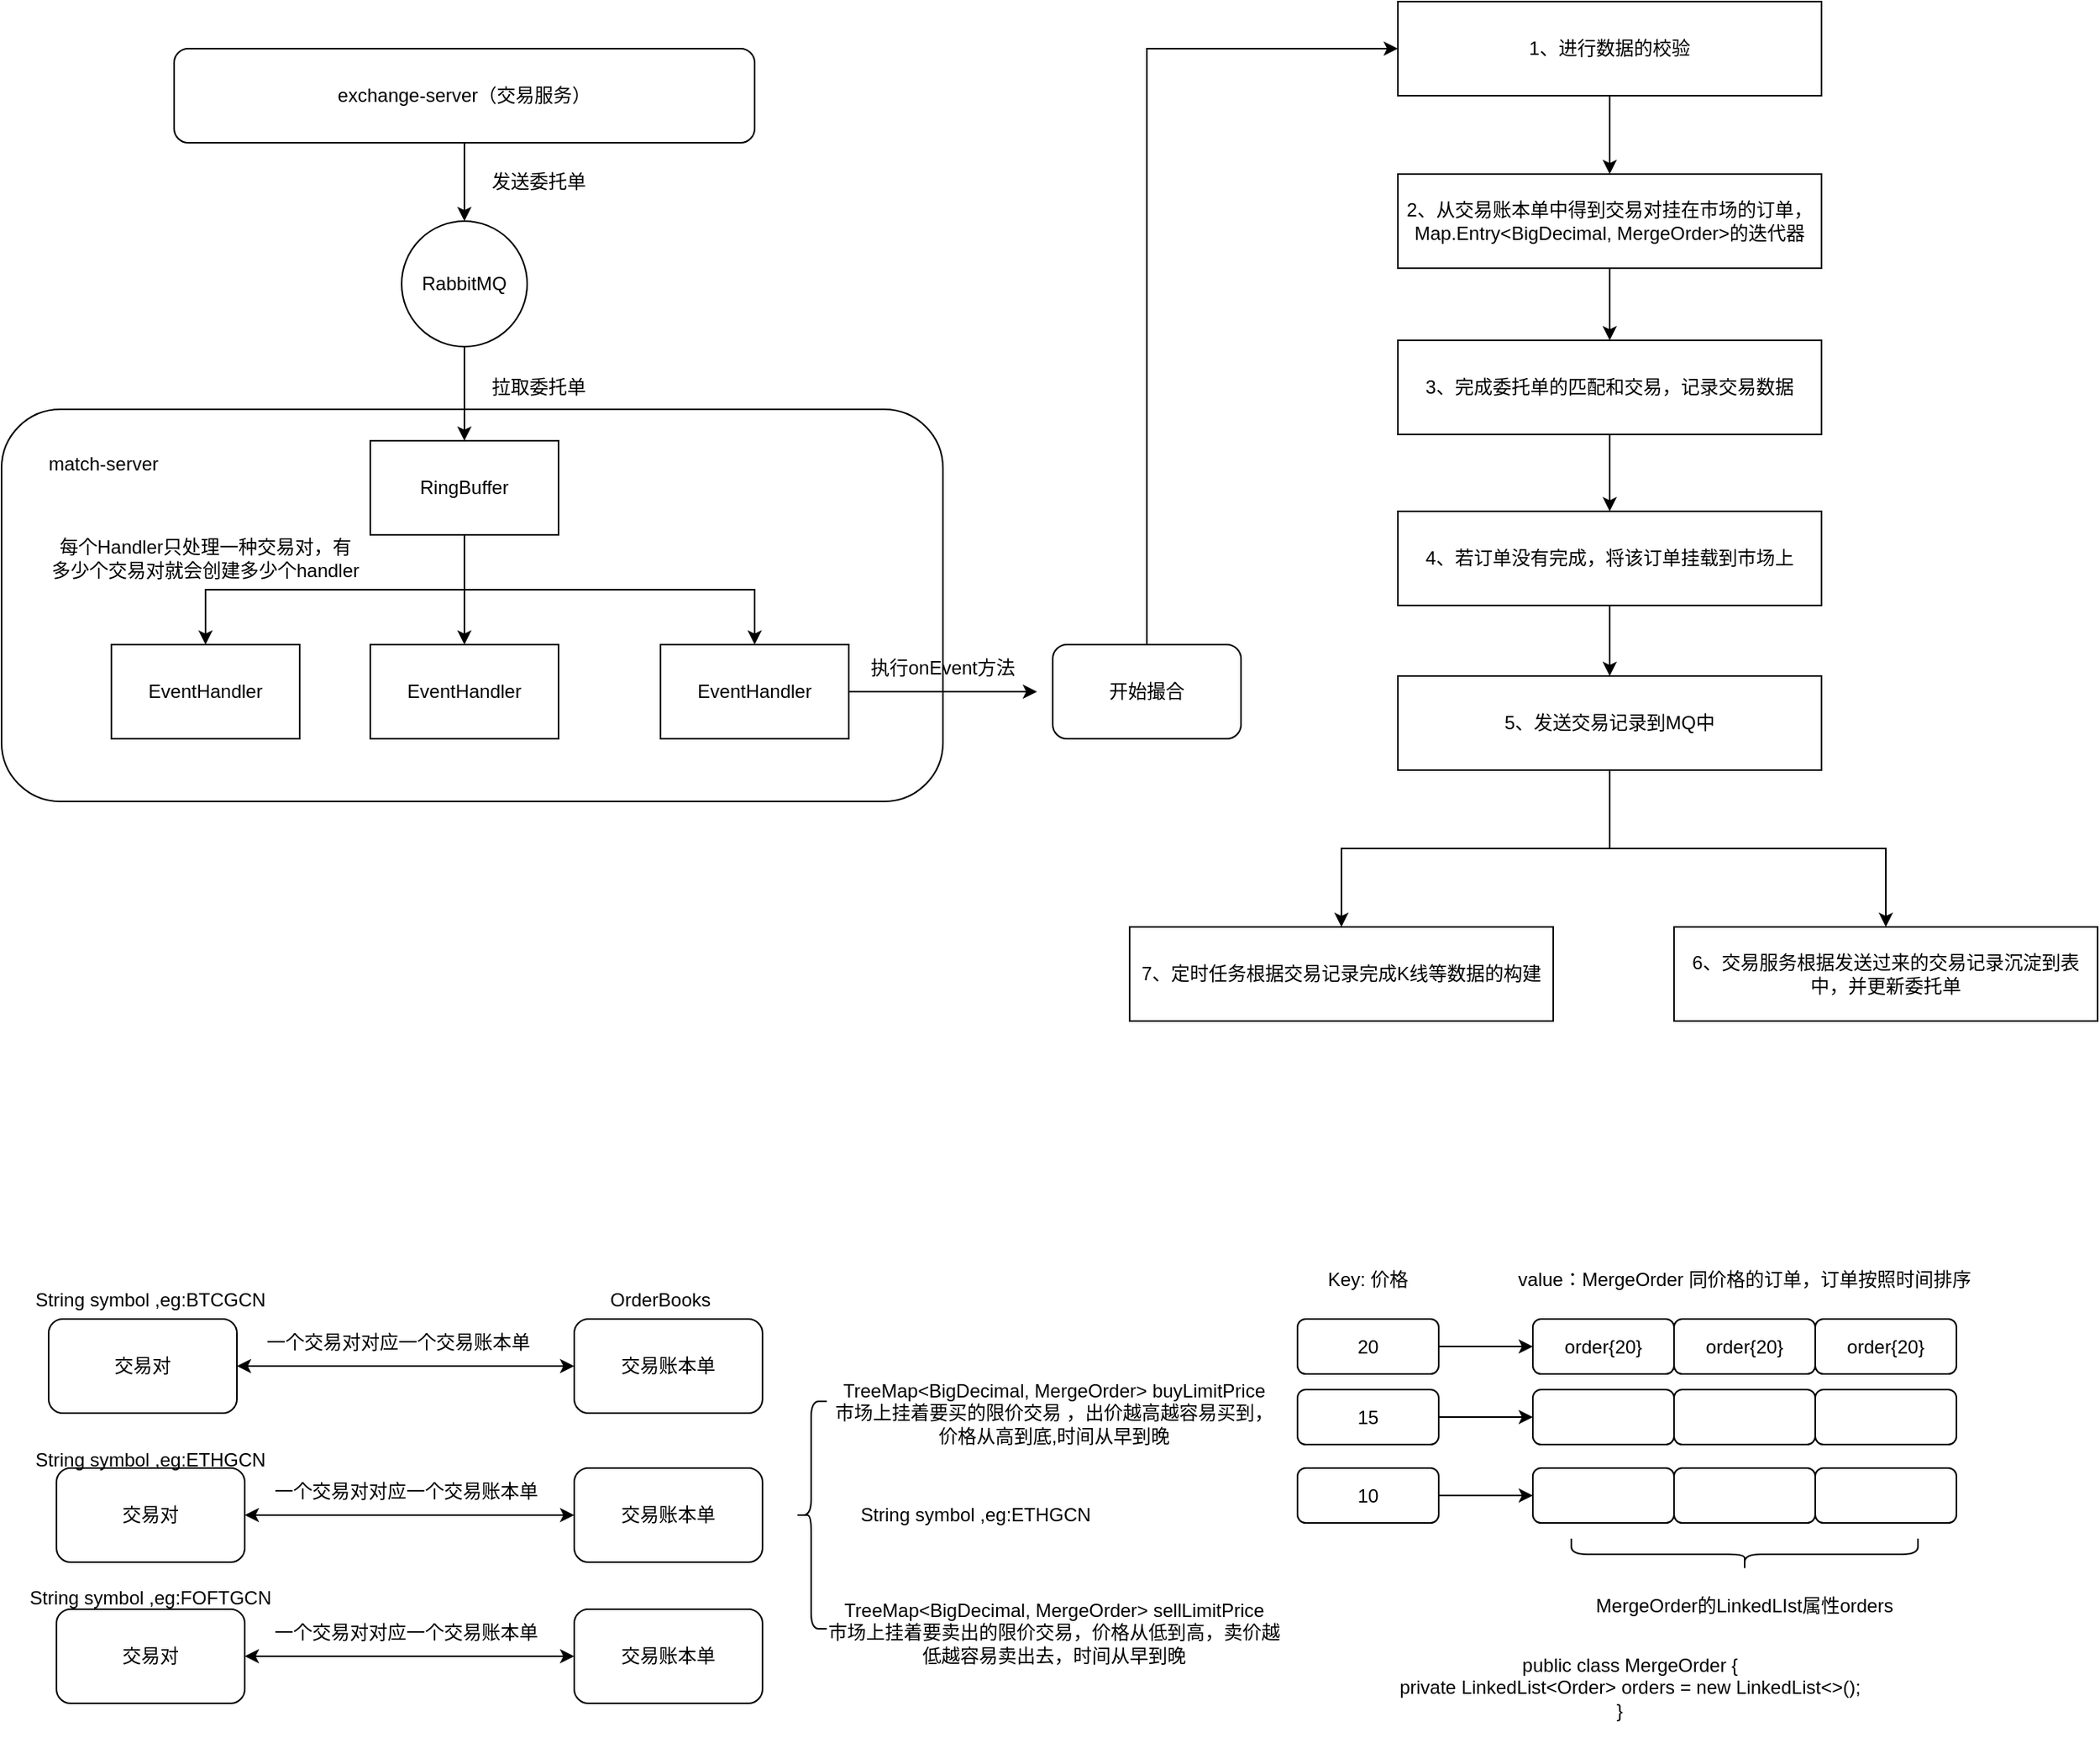 <mxfile version="21.6.8" type="github">
  <diagram name="第 1 页" id="LZYfN8Qb-46NnNl3OFI-">
    <mxGraphModel dx="1689" dy="1982" grid="1" gridSize="10" guides="1" tooltips="1" connect="1" arrows="1" fold="1" page="1" pageScale="1" pageWidth="827" pageHeight="1169" math="0" shadow="0">
      <root>
        <mxCell id="0" />
        <mxCell id="1" parent="0" />
        <mxCell id="YOYZqp5rT2E9GzHTg75s-17" value="" style="rounded=1;whiteSpace=wrap;html=1;" vertex="1" parent="1">
          <mxGeometry x="140" y="250" width="600" height="250" as="geometry" />
        </mxCell>
        <mxCell id="YOYZqp5rT2E9GzHTg75s-16" style="edgeStyle=orthogonalEdgeStyle;rounded=0;orthogonalLoop=1;jettySize=auto;html=1;exitX=0.5;exitY=1;exitDx=0;exitDy=0;entryX=0.5;entryY=0;entryDx=0;entryDy=0;" edge="1" parent="1" source="YOYZqp5rT2E9GzHTg75s-1" target="YOYZqp5rT2E9GzHTg75s-2">
          <mxGeometry relative="1" as="geometry" />
        </mxCell>
        <mxCell id="YOYZqp5rT2E9GzHTg75s-1" value="exchange-server（交易服务）" style="rounded=1;whiteSpace=wrap;html=1;" vertex="1" parent="1">
          <mxGeometry x="250" y="20" width="370" height="60" as="geometry" />
        </mxCell>
        <mxCell id="YOYZqp5rT2E9GzHTg75s-19" style="edgeStyle=orthogonalEdgeStyle;rounded=0;orthogonalLoop=1;jettySize=auto;html=1;exitX=0.5;exitY=1;exitDx=0;exitDy=0;entryX=0.5;entryY=0;entryDx=0;entryDy=0;" edge="1" parent="1" source="YOYZqp5rT2E9GzHTg75s-2" target="YOYZqp5rT2E9GzHTg75s-9">
          <mxGeometry relative="1" as="geometry" />
        </mxCell>
        <mxCell id="YOYZqp5rT2E9GzHTg75s-2" value="RabbitMQ" style="ellipse;whiteSpace=wrap;html=1;aspect=fixed;" vertex="1" parent="1">
          <mxGeometry x="395" y="130" width="80" height="80" as="geometry" />
        </mxCell>
        <mxCell id="YOYZqp5rT2E9GzHTg75s-20" style="edgeStyle=orthogonalEdgeStyle;rounded=0;orthogonalLoop=1;jettySize=auto;html=1;exitX=0.5;exitY=1;exitDx=0;exitDy=0;entryX=0.5;entryY=0;entryDx=0;entryDy=0;" edge="1" parent="1" source="YOYZqp5rT2E9GzHTg75s-9" target="YOYZqp5rT2E9GzHTg75s-13">
          <mxGeometry relative="1" as="geometry" />
        </mxCell>
        <mxCell id="YOYZqp5rT2E9GzHTg75s-21" style="edgeStyle=orthogonalEdgeStyle;rounded=0;orthogonalLoop=1;jettySize=auto;html=1;exitX=0.5;exitY=1;exitDx=0;exitDy=0;" edge="1" parent="1" source="YOYZqp5rT2E9GzHTg75s-9" target="YOYZqp5rT2E9GzHTg75s-14">
          <mxGeometry relative="1" as="geometry" />
        </mxCell>
        <mxCell id="YOYZqp5rT2E9GzHTg75s-22" style="edgeStyle=orthogonalEdgeStyle;rounded=0;orthogonalLoop=1;jettySize=auto;html=1;exitX=0.5;exitY=1;exitDx=0;exitDy=0;" edge="1" parent="1" source="YOYZqp5rT2E9GzHTg75s-9" target="YOYZqp5rT2E9GzHTg75s-15">
          <mxGeometry relative="1" as="geometry" />
        </mxCell>
        <mxCell id="YOYZqp5rT2E9GzHTg75s-9" value="RingBuffer" style="rounded=0;whiteSpace=wrap;html=1;" vertex="1" parent="1">
          <mxGeometry x="375" y="270" width="120" height="60" as="geometry" />
        </mxCell>
        <mxCell id="YOYZqp5rT2E9GzHTg75s-13" value="EventHandler" style="rounded=0;whiteSpace=wrap;html=1;" vertex="1" parent="1">
          <mxGeometry x="210" y="400" width="120" height="60" as="geometry" />
        </mxCell>
        <mxCell id="YOYZqp5rT2E9GzHTg75s-14" value="EventHandler" style="rounded=0;whiteSpace=wrap;html=1;" vertex="1" parent="1">
          <mxGeometry x="375" y="400" width="120" height="60" as="geometry" />
        </mxCell>
        <mxCell id="YOYZqp5rT2E9GzHTg75s-98" style="edgeStyle=orthogonalEdgeStyle;rounded=0;orthogonalLoop=1;jettySize=auto;html=1;exitX=1;exitY=0.5;exitDx=0;exitDy=0;entryX=0;entryY=0.5;entryDx=0;entryDy=0;" edge="1" parent="1" source="YOYZqp5rT2E9GzHTg75s-15">
          <mxGeometry relative="1" as="geometry">
            <mxPoint x="800" y="430" as="targetPoint" />
          </mxGeometry>
        </mxCell>
        <mxCell id="YOYZqp5rT2E9GzHTg75s-15" value="EventHandler" style="rounded=0;whiteSpace=wrap;html=1;" vertex="1" parent="1">
          <mxGeometry x="560" y="400" width="120" height="60" as="geometry" />
        </mxCell>
        <mxCell id="YOYZqp5rT2E9GzHTg75s-18" value="match-server" style="text;html=1;strokeColor=none;fillColor=none;align=center;verticalAlign=middle;whiteSpace=wrap;rounded=0;" vertex="1" parent="1">
          <mxGeometry x="140" y="270" width="130" height="30" as="geometry" />
        </mxCell>
        <mxCell id="YOYZqp5rT2E9GzHTg75s-23" value="每个Handler只处理一种交易对，有多少个交易对就会创建多少个handler" style="text;html=1;strokeColor=none;fillColor=none;align=center;verticalAlign=middle;whiteSpace=wrap;rounded=0;" vertex="1" parent="1">
          <mxGeometry x="170" y="330" width="200" height="30" as="geometry" />
        </mxCell>
        <mxCell id="YOYZqp5rT2E9GzHTg75s-24" value="交易对" style="rounded=1;whiteSpace=wrap;html=1;" vertex="1" parent="1">
          <mxGeometry x="170" y="830" width="120" height="60" as="geometry" />
        </mxCell>
        <mxCell id="YOYZqp5rT2E9GzHTg75s-25" value="交易账本单" style="rounded=1;whiteSpace=wrap;html=1;" vertex="1" parent="1">
          <mxGeometry x="505" y="830" width="120" height="60" as="geometry" />
        </mxCell>
        <mxCell id="YOYZqp5rT2E9GzHTg75s-27" value="" style="endArrow=classic;startArrow=classic;html=1;rounded=0;entryX=0;entryY=0.5;entryDx=0;entryDy=0;exitX=1;exitY=0.5;exitDx=0;exitDy=0;" edge="1" parent="1" source="YOYZqp5rT2E9GzHTg75s-24" target="YOYZqp5rT2E9GzHTg75s-25">
          <mxGeometry width="50" height="50" relative="1" as="geometry">
            <mxPoint x="290" y="865" as="sourcePoint" />
            <mxPoint x="340" y="815" as="targetPoint" />
          </mxGeometry>
        </mxCell>
        <mxCell id="YOYZqp5rT2E9GzHTg75s-28" value="一个交易对对应一个交易账本单" style="text;html=1;strokeColor=none;fillColor=none;align=center;verticalAlign=middle;whiteSpace=wrap;rounded=0;" vertex="1" parent="1">
          <mxGeometry x="300" y="830" width="186" height="30" as="geometry" />
        </mxCell>
        <mxCell id="YOYZqp5rT2E9GzHTg75s-37" value="交易对" style="rounded=1;whiteSpace=wrap;html=1;" vertex="1" parent="1">
          <mxGeometry x="175" y="925" width="120" height="60" as="geometry" />
        </mxCell>
        <mxCell id="YOYZqp5rT2E9GzHTg75s-38" value="交易账本单" style="rounded=1;whiteSpace=wrap;html=1;" vertex="1" parent="1">
          <mxGeometry x="505" y="925" width="120" height="60" as="geometry" />
        </mxCell>
        <mxCell id="YOYZqp5rT2E9GzHTg75s-39" value="" style="endArrow=classic;startArrow=classic;html=1;rounded=0;entryX=0;entryY=0.5;entryDx=0;entryDy=0;exitX=1;exitY=0.5;exitDx=0;exitDy=0;" edge="1" parent="1" source="YOYZqp5rT2E9GzHTg75s-37" target="YOYZqp5rT2E9GzHTg75s-38">
          <mxGeometry width="50" height="50" relative="1" as="geometry">
            <mxPoint x="295" y="960" as="sourcePoint" />
            <mxPoint x="345" y="910" as="targetPoint" />
          </mxGeometry>
        </mxCell>
        <mxCell id="YOYZqp5rT2E9GzHTg75s-40" value="一个交易对对应一个交易账本单" style="text;html=1;strokeColor=none;fillColor=none;align=center;verticalAlign=middle;whiteSpace=wrap;rounded=0;" vertex="1" parent="1">
          <mxGeometry x="305" y="925" width="186" height="30" as="geometry" />
        </mxCell>
        <mxCell id="YOYZqp5rT2E9GzHTg75s-41" value="交易对" style="rounded=1;whiteSpace=wrap;html=1;" vertex="1" parent="1">
          <mxGeometry x="175" y="1015" width="120" height="60" as="geometry" />
        </mxCell>
        <mxCell id="YOYZqp5rT2E9GzHTg75s-42" value="交易账本单" style="rounded=1;whiteSpace=wrap;html=1;" vertex="1" parent="1">
          <mxGeometry x="505" y="1015" width="120" height="60" as="geometry" />
        </mxCell>
        <mxCell id="YOYZqp5rT2E9GzHTg75s-43" value="" style="endArrow=classic;startArrow=classic;html=1;rounded=0;entryX=0;entryY=0.5;entryDx=0;entryDy=0;exitX=1;exitY=0.5;exitDx=0;exitDy=0;" edge="1" parent="1" source="YOYZqp5rT2E9GzHTg75s-41" target="YOYZqp5rT2E9GzHTg75s-42">
          <mxGeometry width="50" height="50" relative="1" as="geometry">
            <mxPoint x="295" y="1050" as="sourcePoint" />
            <mxPoint x="345" y="1000" as="targetPoint" />
          </mxGeometry>
        </mxCell>
        <mxCell id="YOYZqp5rT2E9GzHTg75s-44" value="一个交易对对应一个交易账本单" style="text;html=1;strokeColor=none;fillColor=none;align=center;verticalAlign=middle;whiteSpace=wrap;rounded=0;" vertex="1" parent="1">
          <mxGeometry x="305" y="1015" width="186" height="30" as="geometry" />
        </mxCell>
        <mxCell id="YOYZqp5rT2E9GzHTg75s-45" value="String symbol ,eg:BTCGCN" style="text;html=1;strokeColor=none;fillColor=none;align=center;verticalAlign=middle;whiteSpace=wrap;rounded=0;" vertex="1" parent="1">
          <mxGeometry x="150" y="803.07" width="170" height="30" as="geometry" />
        </mxCell>
        <mxCell id="YOYZqp5rT2E9GzHTg75s-46" value="String symbol ,eg:ETHGCN" style="text;html=1;strokeColor=none;fillColor=none;align=center;verticalAlign=middle;whiteSpace=wrap;rounded=0;" vertex="1" parent="1">
          <mxGeometry x="150" y="905" width="170" height="30" as="geometry" />
        </mxCell>
        <mxCell id="YOYZqp5rT2E9GzHTg75s-47" value="String symbol ,eg:FOFTGCN" style="text;html=1;strokeColor=none;fillColor=none;align=center;verticalAlign=middle;whiteSpace=wrap;rounded=0;" vertex="1" parent="1">
          <mxGeometry x="150" y="992.5" width="170" height="30" as="geometry" />
        </mxCell>
        <mxCell id="YOYZqp5rT2E9GzHTg75s-50" value="" style="shape=curlyBracket;whiteSpace=wrap;html=1;rounded=1;labelPosition=left;verticalLabelPosition=middle;align=right;verticalAlign=middle;" vertex="1" parent="1">
          <mxGeometry x="646" y="882.5" width="20" height="145" as="geometry" />
        </mxCell>
        <mxCell id="YOYZqp5rT2E9GzHTg75s-51" value="TreeMap&amp;lt;BigDecimal, MergeOrder&amp;gt; buyLimitPrice&lt;br&gt;市场上挂着要买的限价交易 ，出价越高越容易买到，价格从高到底,时间从早到晚" style="text;html=1;strokeColor=none;fillColor=none;align=center;verticalAlign=middle;whiteSpace=wrap;rounded=0;" vertex="1" parent="1">
          <mxGeometry x="666" y="875" width="290" height="30" as="geometry" />
        </mxCell>
        <mxCell id="YOYZqp5rT2E9GzHTg75s-52" value="String symbol ,eg:ETHGCN" style="text;html=1;strokeColor=none;fillColor=none;align=center;verticalAlign=middle;whiteSpace=wrap;rounded=0;" vertex="1" parent="1">
          <mxGeometry x="676" y="940" width="170" height="30" as="geometry" />
        </mxCell>
        <mxCell id="YOYZqp5rT2E9GzHTg75s-53" value="TreeMap&amp;lt;BigDecimal, MergeOrder&amp;gt; sellLimitPrice&lt;br&gt;市场上挂着要卖出的限价交易，价格从低到高，卖价越低越容易卖出去，时间从早到晚" style="text;html=1;strokeColor=none;fillColor=none;align=center;verticalAlign=middle;whiteSpace=wrap;rounded=0;" vertex="1" parent="1">
          <mxGeometry x="666" y="1015" width="290" height="30" as="geometry" />
        </mxCell>
        <mxCell id="YOYZqp5rT2E9GzHTg75s-68" style="edgeStyle=orthogonalEdgeStyle;rounded=0;orthogonalLoop=1;jettySize=auto;html=1;exitX=1;exitY=0.5;exitDx=0;exitDy=0;entryX=0;entryY=0.5;entryDx=0;entryDy=0;" edge="1" parent="1" source="YOYZqp5rT2E9GzHTg75s-54" target="YOYZqp5rT2E9GzHTg75s-57">
          <mxGeometry relative="1" as="geometry" />
        </mxCell>
        <mxCell id="YOYZqp5rT2E9GzHTg75s-54" value="20" style="rounded=1;whiteSpace=wrap;html=1;" vertex="1" parent="1">
          <mxGeometry x="966" y="830" width="90" height="35" as="geometry" />
        </mxCell>
        <mxCell id="YOYZqp5rT2E9GzHTg75s-70" style="edgeStyle=orthogonalEdgeStyle;rounded=0;orthogonalLoop=1;jettySize=auto;html=1;exitX=1;exitY=0.5;exitDx=0;exitDy=0;" edge="1" parent="1" source="YOYZqp5rT2E9GzHTg75s-55" target="YOYZqp5rT2E9GzHTg75s-58">
          <mxGeometry relative="1" as="geometry" />
        </mxCell>
        <mxCell id="YOYZqp5rT2E9GzHTg75s-55" value="10" style="rounded=1;whiteSpace=wrap;html=1;" vertex="1" parent="1">
          <mxGeometry x="966" y="925" width="90" height="35" as="geometry" />
        </mxCell>
        <mxCell id="YOYZqp5rT2E9GzHTg75s-69" style="edgeStyle=orthogonalEdgeStyle;rounded=0;orthogonalLoop=1;jettySize=auto;html=1;exitX=1;exitY=0.5;exitDx=0;exitDy=0;entryX=0;entryY=0.5;entryDx=0;entryDy=0;" edge="1" parent="1" source="YOYZqp5rT2E9GzHTg75s-56" target="YOYZqp5rT2E9GzHTg75s-59">
          <mxGeometry relative="1" as="geometry" />
        </mxCell>
        <mxCell id="YOYZqp5rT2E9GzHTg75s-56" value="15" style="rounded=1;whiteSpace=wrap;html=1;" vertex="1" parent="1">
          <mxGeometry x="966" y="875" width="90" height="35" as="geometry" />
        </mxCell>
        <mxCell id="YOYZqp5rT2E9GzHTg75s-57" value="order{20}" style="rounded=1;whiteSpace=wrap;html=1;" vertex="1" parent="1">
          <mxGeometry x="1116" y="830" width="90" height="35" as="geometry" />
        </mxCell>
        <mxCell id="YOYZqp5rT2E9GzHTg75s-58" value="" style="rounded=1;whiteSpace=wrap;html=1;" vertex="1" parent="1">
          <mxGeometry x="1116" y="925" width="90" height="35" as="geometry" />
        </mxCell>
        <mxCell id="YOYZqp5rT2E9GzHTg75s-59" value="" style="rounded=1;whiteSpace=wrap;html=1;" vertex="1" parent="1">
          <mxGeometry x="1116" y="875" width="90" height="35" as="geometry" />
        </mxCell>
        <mxCell id="YOYZqp5rT2E9GzHTg75s-60" value="order{20}" style="rounded=1;whiteSpace=wrap;html=1;" vertex="1" parent="1">
          <mxGeometry x="1206" y="830" width="90" height="35" as="geometry" />
        </mxCell>
        <mxCell id="YOYZqp5rT2E9GzHTg75s-61" value="" style="rounded=1;whiteSpace=wrap;html=1;" vertex="1" parent="1">
          <mxGeometry x="1206" y="925" width="90" height="35" as="geometry" />
        </mxCell>
        <mxCell id="YOYZqp5rT2E9GzHTg75s-62" value="" style="rounded=1;whiteSpace=wrap;html=1;" vertex="1" parent="1">
          <mxGeometry x="1206" y="875" width="90" height="35" as="geometry" />
        </mxCell>
        <mxCell id="YOYZqp5rT2E9GzHTg75s-63" value="order{20}" style="rounded=1;whiteSpace=wrap;html=1;" vertex="1" parent="1">
          <mxGeometry x="1296" y="830" width="90" height="35" as="geometry" />
        </mxCell>
        <mxCell id="YOYZqp5rT2E9GzHTg75s-64" value="" style="rounded=1;whiteSpace=wrap;html=1;" vertex="1" parent="1">
          <mxGeometry x="1296" y="925" width="90" height="35" as="geometry" />
        </mxCell>
        <mxCell id="YOYZqp5rT2E9GzHTg75s-65" value="" style="rounded=1;whiteSpace=wrap;html=1;" vertex="1" parent="1">
          <mxGeometry x="1296" y="875" width="90" height="35" as="geometry" />
        </mxCell>
        <mxCell id="YOYZqp5rT2E9GzHTg75s-66" value="Key: 价格" style="text;html=1;strokeColor=none;fillColor=none;align=center;verticalAlign=middle;whiteSpace=wrap;rounded=0;" vertex="1" parent="1">
          <mxGeometry x="981" y="790" width="60" height="30" as="geometry" />
        </mxCell>
        <mxCell id="YOYZqp5rT2E9GzHTg75s-67" value="value：MergeOrder 同价格的订单，订单按照时间排序" style="text;html=1;strokeColor=none;fillColor=none;align=center;verticalAlign=middle;whiteSpace=wrap;rounded=0;" vertex="1" parent="1">
          <mxGeometry x="1101" y="790" width="300" height="30" as="geometry" />
        </mxCell>
        <mxCell id="YOYZqp5rT2E9GzHTg75s-72" value="&lt;div&gt;public class MergeOrder {&lt;/div&gt;&lt;div&gt;&amp;nbsp; &amp;nbsp; private LinkedList&amp;lt;Order&amp;gt; orders = new LinkedList&amp;lt;&amp;gt;();&amp;nbsp; &amp;nbsp;&amp;nbsp;&lt;/div&gt;&lt;div&gt;}&amp;nbsp; &amp;nbsp;&amp;nbsp;&lt;/div&gt;" style="text;html=1;strokeColor=none;fillColor=none;align=center;verticalAlign=middle;whiteSpace=wrap;rounded=0;" vertex="1" parent="1">
          <mxGeometry x="983" y="1027.5" width="390" height="75" as="geometry" />
        </mxCell>
        <mxCell id="YOYZqp5rT2E9GzHTg75s-77" value="" style="shape=curlyBracket;whiteSpace=wrap;html=1;rounded=1;flipH=1;labelPosition=right;verticalLabelPosition=middle;align=left;verticalAlign=middle;direction=north;" vertex="1" parent="1">
          <mxGeometry x="1140.54" y="970" width="220.93" height="20" as="geometry" />
        </mxCell>
        <mxCell id="YOYZqp5rT2E9GzHTg75s-90" value="MergeOrder的LinkedLIst属性orders" style="text;html=1;strokeColor=none;fillColor=none;align=center;verticalAlign=middle;whiteSpace=wrap;rounded=0;" vertex="1" parent="1">
          <mxGeometry x="1129" y="997.5" width="244" height="30" as="geometry" />
        </mxCell>
        <mxCell id="YOYZqp5rT2E9GzHTg75s-91" value="发送委托单" style="text;html=1;strokeColor=none;fillColor=none;align=center;verticalAlign=middle;whiteSpace=wrap;rounded=0;" vertex="1" parent="1">
          <mxGeometry x="445" y="90" width="75" height="30" as="geometry" />
        </mxCell>
        <mxCell id="YOYZqp5rT2E9GzHTg75s-92" value="拉取委托单" style="text;html=1;strokeColor=none;fillColor=none;align=center;verticalAlign=middle;whiteSpace=wrap;rounded=0;" vertex="1" parent="1">
          <mxGeometry x="445" y="221" width="75" height="30" as="geometry" />
        </mxCell>
        <mxCell id="YOYZqp5rT2E9GzHTg75s-94" value="OrderBooks" style="text;html=1;strokeColor=none;fillColor=none;align=center;verticalAlign=middle;whiteSpace=wrap;rounded=0;" vertex="1" parent="1">
          <mxGeometry x="530" y="803.07" width="60" height="30" as="geometry" />
        </mxCell>
        <mxCell id="YOYZqp5rT2E9GzHTg75s-99" value="执行onEvent方法" style="text;html=1;strokeColor=none;fillColor=none;align=center;verticalAlign=middle;whiteSpace=wrap;rounded=0;" vertex="1" parent="1">
          <mxGeometry x="690" y="400" width="100" height="30" as="geometry" />
        </mxCell>
        <mxCell id="YOYZqp5rT2E9GzHTg75s-114" style="edgeStyle=orthogonalEdgeStyle;rounded=0;orthogonalLoop=1;jettySize=auto;html=1;exitX=0.5;exitY=0;exitDx=0;exitDy=0;entryX=0;entryY=0.5;entryDx=0;entryDy=0;" edge="1" parent="1" source="YOYZqp5rT2E9GzHTg75s-112" target="YOYZqp5rT2E9GzHTg75s-116">
          <mxGeometry relative="1" as="geometry">
            <mxPoint x="900.077" y="40" as="targetPoint" />
          </mxGeometry>
        </mxCell>
        <mxCell id="YOYZqp5rT2E9GzHTg75s-112" value="开始撮合" style="rounded=1;whiteSpace=wrap;html=1;" vertex="1" parent="1">
          <mxGeometry x="810" y="400" width="120" height="60" as="geometry" />
        </mxCell>
        <mxCell id="YOYZqp5rT2E9GzHTg75s-118" style="edgeStyle=orthogonalEdgeStyle;rounded=0;orthogonalLoop=1;jettySize=auto;html=1;exitX=0.5;exitY=1;exitDx=0;exitDy=0;entryX=0.5;entryY=0;entryDx=0;entryDy=0;" edge="1" parent="1" source="YOYZqp5rT2E9GzHTg75s-116" target="YOYZqp5rT2E9GzHTg75s-117">
          <mxGeometry relative="1" as="geometry" />
        </mxCell>
        <mxCell id="YOYZqp5rT2E9GzHTg75s-116" value="1、进行数据的校验 " style="rounded=0;whiteSpace=wrap;html=1;" vertex="1" parent="1">
          <mxGeometry x="1030" y="-10" width="270" height="60" as="geometry" />
        </mxCell>
        <mxCell id="YOYZqp5rT2E9GzHTg75s-120" style="edgeStyle=orthogonalEdgeStyle;rounded=0;orthogonalLoop=1;jettySize=auto;html=1;exitX=0.5;exitY=1;exitDx=0;exitDy=0;" edge="1" parent="1" source="YOYZqp5rT2E9GzHTg75s-117" target="YOYZqp5rT2E9GzHTg75s-119">
          <mxGeometry relative="1" as="geometry" />
        </mxCell>
        <mxCell id="YOYZqp5rT2E9GzHTg75s-117" value="2、从交易账本单中得到交易对挂在市场的订单，Map.Entry&amp;lt;BigDecimal, MergeOrder&amp;gt;的迭代器" style="rounded=0;whiteSpace=wrap;html=1;" vertex="1" parent="1">
          <mxGeometry x="1030" y="100" width="270" height="60" as="geometry" />
        </mxCell>
        <mxCell id="YOYZqp5rT2E9GzHTg75s-124" style="edgeStyle=orthogonalEdgeStyle;rounded=0;orthogonalLoop=1;jettySize=auto;html=1;exitX=0.5;exitY=1;exitDx=0;exitDy=0;entryX=0.5;entryY=0;entryDx=0;entryDy=0;" edge="1" parent="1" source="YOYZqp5rT2E9GzHTg75s-119" target="YOYZqp5rT2E9GzHTg75s-121">
          <mxGeometry relative="1" as="geometry" />
        </mxCell>
        <mxCell id="YOYZqp5rT2E9GzHTg75s-119" value="3、完成委托单的匹配和交易，记录交易数据" style="rounded=0;whiteSpace=wrap;html=1;" vertex="1" parent="1">
          <mxGeometry x="1030" y="206" width="270" height="60" as="geometry" />
        </mxCell>
        <mxCell id="YOYZqp5rT2E9GzHTg75s-125" style="edgeStyle=orthogonalEdgeStyle;rounded=0;orthogonalLoop=1;jettySize=auto;html=1;exitX=0.5;exitY=1;exitDx=0;exitDy=0;" edge="1" parent="1" source="YOYZqp5rT2E9GzHTg75s-121" target="YOYZqp5rT2E9GzHTg75s-122">
          <mxGeometry relative="1" as="geometry" />
        </mxCell>
        <mxCell id="YOYZqp5rT2E9GzHTg75s-121" value="4、若订单没有完成，将该订单挂载到市场上" style="rounded=0;whiteSpace=wrap;html=1;" vertex="1" parent="1">
          <mxGeometry x="1030" y="315" width="270" height="60" as="geometry" />
        </mxCell>
        <mxCell id="YOYZqp5rT2E9GzHTg75s-132" style="edgeStyle=orthogonalEdgeStyle;rounded=0;orthogonalLoop=1;jettySize=auto;html=1;exitX=0.5;exitY=1;exitDx=0;exitDy=0;" edge="1" parent="1" source="YOYZqp5rT2E9GzHTg75s-122" target="YOYZqp5rT2E9GzHTg75s-127">
          <mxGeometry relative="1" as="geometry" />
        </mxCell>
        <mxCell id="YOYZqp5rT2E9GzHTg75s-133" style="edgeStyle=orthogonalEdgeStyle;rounded=0;orthogonalLoop=1;jettySize=auto;html=1;exitX=0.5;exitY=1;exitDx=0;exitDy=0;" edge="1" parent="1" source="YOYZqp5rT2E9GzHTg75s-122" target="YOYZqp5rT2E9GzHTg75s-123">
          <mxGeometry relative="1" as="geometry" />
        </mxCell>
        <mxCell id="YOYZqp5rT2E9GzHTg75s-122" value="5、发送交易记录到MQ中" style="rounded=0;whiteSpace=wrap;html=1;" vertex="1" parent="1">
          <mxGeometry x="1030" y="420" width="270" height="60" as="geometry" />
        </mxCell>
        <mxCell id="YOYZqp5rT2E9GzHTg75s-123" value="6、交易服务根据发送过来的交易记录沉淀到表中，并更新委托单" style="rounded=0;whiteSpace=wrap;html=1;" vertex="1" parent="1">
          <mxGeometry x="1206" y="580" width="270" height="60" as="geometry" />
        </mxCell>
        <mxCell id="YOYZqp5rT2E9GzHTg75s-127" value="7、定时任务根据交易记录完成K线等数据的构建" style="rounded=0;whiteSpace=wrap;html=1;" vertex="1" parent="1">
          <mxGeometry x="859" y="580" width="270" height="60" as="geometry" />
        </mxCell>
      </root>
    </mxGraphModel>
  </diagram>
</mxfile>
